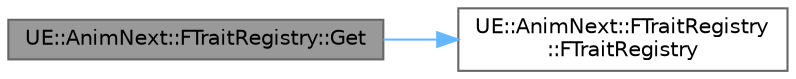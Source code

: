 digraph "UE::AnimNext::FTraitRegistry::Get"
{
 // INTERACTIVE_SVG=YES
 // LATEX_PDF_SIZE
  bgcolor="transparent";
  edge [fontname=Helvetica,fontsize=10,labelfontname=Helvetica,labelfontsize=10];
  node [fontname=Helvetica,fontsize=10,shape=box,height=0.2,width=0.4];
  rankdir="LR";
  Node1 [id="Node000001",label="UE::AnimNext::FTraitRegistry::Get",height=0.2,width=0.4,color="gray40", fillcolor="grey60", style="filled", fontcolor="black",tooltip=" "];
  Node1 -> Node2 [id="edge1_Node000001_Node000002",color="steelblue1",style="solid",tooltip=" "];
  Node2 [id="Node000002",label="UE::AnimNext::FTraitRegistry\l::FTraitRegistry",height=0.2,width=0.4,color="grey40", fillcolor="white", style="filled",URL="$da/d43/structUE_1_1AnimNext_1_1FTraitRegistry.html#a5679257a9e569d5ea1ec101d17370a42",tooltip=" "];
}

